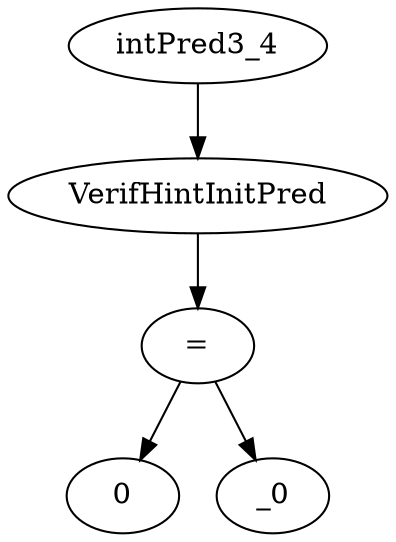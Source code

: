 digraph dag {
0 [label="intPred3_4"];
1 [label="VerifHintInitPred"];
2 [label="="];
3 [label="0"];
4 [label="_0"];
"0" -> "1"[label=""]
"1" -> "2"[label=""]
"2" -> "4"[label=""]
"2" -> "3"[label=""]
}

